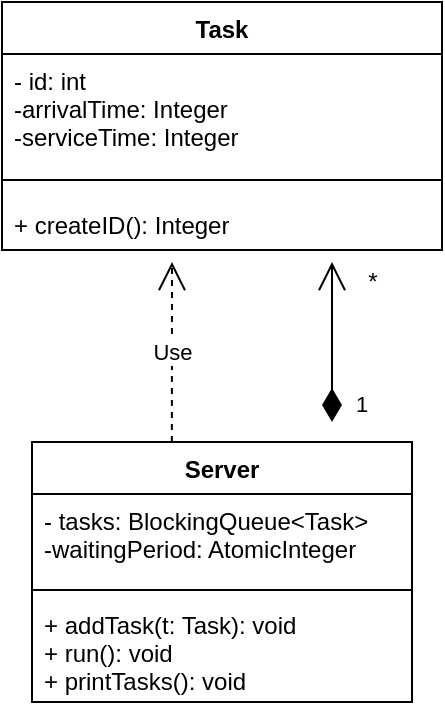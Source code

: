 <mxfile version="17.4.0" type="gitlab">
  <diagram id="2VjjjNV0qZpJZVmZsqPe" name="Page-1">
    <mxGraphModel dx="782" dy="411" grid="1" gridSize="10" guides="1" tooltips="1" connect="1" arrows="1" fold="1" page="1" pageScale="1" pageWidth="850" pageHeight="1100" math="0" shadow="0">
      <root>
        <mxCell id="0" />
        <mxCell id="1" parent="0" />
        <mxCell id="tr_wACQbUgZA1DMvyqbB-1" value="Server" style="swimlane;fontStyle=1;align=center;verticalAlign=top;childLayout=stackLayout;horizontal=1;startSize=26;horizontalStack=0;resizeParent=1;resizeParentMax=0;resizeLast=0;collapsible=1;marginBottom=0;" vertex="1" parent="1">
          <mxGeometry x="300" y="270" width="190" height="130" as="geometry" />
        </mxCell>
        <mxCell id="tr_wACQbUgZA1DMvyqbB-2" value="- tasks: BlockingQueue&lt;Task&gt;&#xa;-waitingPeriod: AtomicInteger" style="text;strokeColor=none;fillColor=none;align=left;verticalAlign=top;spacingLeft=4;spacingRight=4;overflow=hidden;rotatable=0;points=[[0,0.5],[1,0.5]];portConstraint=eastwest;" vertex="1" parent="tr_wACQbUgZA1DMvyqbB-1">
          <mxGeometry y="26" width="190" height="44" as="geometry" />
        </mxCell>
        <mxCell id="tr_wACQbUgZA1DMvyqbB-3" value="" style="line;strokeWidth=1;fillColor=none;align=left;verticalAlign=middle;spacingTop=-1;spacingLeft=3;spacingRight=3;rotatable=0;labelPosition=right;points=[];portConstraint=eastwest;" vertex="1" parent="tr_wACQbUgZA1DMvyqbB-1">
          <mxGeometry y="70" width="190" height="8" as="geometry" />
        </mxCell>
        <mxCell id="tr_wACQbUgZA1DMvyqbB-4" value="+ addTask(t: Task): void&#xa;+ run(): void&#xa;+ printTasks(): void" style="text;strokeColor=none;fillColor=none;align=left;verticalAlign=top;spacingLeft=4;spacingRight=4;overflow=hidden;rotatable=0;points=[[0,0.5],[1,0.5]];portConstraint=eastwest;" vertex="1" parent="tr_wACQbUgZA1DMvyqbB-1">
          <mxGeometry y="78" width="190" height="52" as="geometry" />
        </mxCell>
        <mxCell id="tr_wACQbUgZA1DMvyqbB-5" value="Task" style="swimlane;fontStyle=1;align=center;verticalAlign=top;childLayout=stackLayout;horizontal=1;startSize=26;horizontalStack=0;resizeParent=1;resizeParentMax=0;resizeLast=0;collapsible=1;marginBottom=0;" vertex="1" parent="1">
          <mxGeometry x="285" y="50" width="220" height="124" as="geometry" />
        </mxCell>
        <mxCell id="tr_wACQbUgZA1DMvyqbB-6" value="- id: int&#xa;-arrivalTime: Integer&#xa;-serviceTime: Integer" style="text;strokeColor=none;fillColor=none;align=left;verticalAlign=top;spacingLeft=4;spacingRight=4;overflow=hidden;rotatable=0;points=[[0,0.5],[1,0.5]];portConstraint=eastwest;" vertex="1" parent="tr_wACQbUgZA1DMvyqbB-5">
          <mxGeometry y="26" width="220" height="54" as="geometry" />
        </mxCell>
        <mxCell id="tr_wACQbUgZA1DMvyqbB-7" value="" style="line;strokeWidth=1;fillColor=none;align=left;verticalAlign=middle;spacingTop=-1;spacingLeft=3;spacingRight=3;rotatable=0;labelPosition=right;points=[];portConstraint=eastwest;" vertex="1" parent="tr_wACQbUgZA1DMvyqbB-5">
          <mxGeometry y="80" width="220" height="18" as="geometry" />
        </mxCell>
        <mxCell id="tr_wACQbUgZA1DMvyqbB-8" value="+ createID(): Integer" style="text;strokeColor=none;fillColor=none;align=left;verticalAlign=top;spacingLeft=4;spacingRight=4;overflow=hidden;rotatable=0;points=[[0,0.5],[1,0.5]];portConstraint=eastwest;" vertex="1" parent="tr_wACQbUgZA1DMvyqbB-5">
          <mxGeometry y="98" width="220" height="26" as="geometry" />
        </mxCell>
        <mxCell id="tr_wACQbUgZA1DMvyqbB-9" value="Use" style="endArrow=open;endSize=12;dashed=1;html=1;rounded=0;exitX=0.368;exitY=0;exitDx=0;exitDy=0;exitPerimeter=0;" edge="1" parent="1" source="tr_wACQbUgZA1DMvyqbB-1">
          <mxGeometry width="160" relative="1" as="geometry">
            <mxPoint x="320" y="210" as="sourcePoint" />
            <mxPoint x="370" y="180" as="targetPoint" />
          </mxGeometry>
        </mxCell>
        <mxCell id="tr_wACQbUgZA1DMvyqbB-10" value="1" style="endArrow=open;html=1;endSize=12;startArrow=diamondThin;startSize=14;startFill=1;edgeStyle=orthogonalEdgeStyle;align=left;verticalAlign=bottom;rounded=0;" edge="1" parent="1">
          <mxGeometry x="-1" y="-10" relative="1" as="geometry">
            <mxPoint x="450" y="260" as="sourcePoint" />
            <mxPoint x="450" y="180" as="targetPoint" />
            <mxPoint as="offset" />
          </mxGeometry>
        </mxCell>
        <mxCell id="tr_wACQbUgZA1DMvyqbB-11" value="*&lt;br&gt;" style="text;html=1;align=center;verticalAlign=middle;resizable=0;points=[];autosize=1;strokeColor=none;fillColor=none;" vertex="1" parent="1">
          <mxGeometry x="460" y="180" width="20" height="20" as="geometry" />
        </mxCell>
      </root>
    </mxGraphModel>
  </diagram>
</mxfile>
